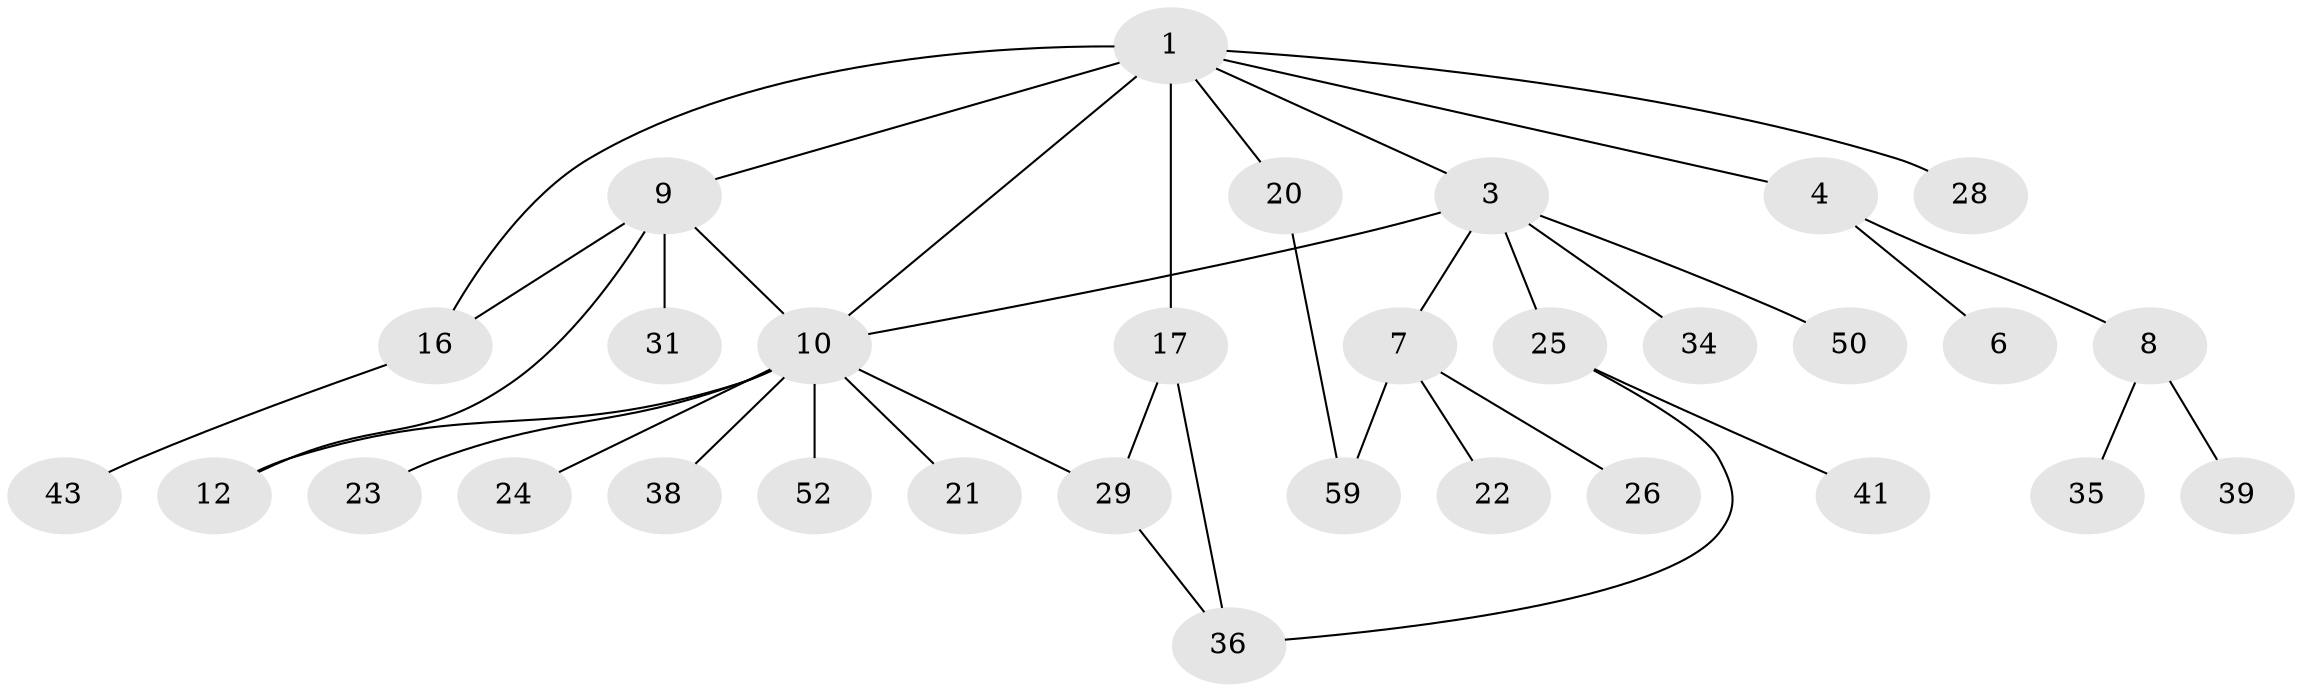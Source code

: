// original degree distribution, {6: 0.03225806451612903, 3: 0.20967741935483872, 7: 0.03225806451612903, 4: 0.0967741935483871, 2: 0.25806451612903225, 1: 0.3709677419354839}
// Generated by graph-tools (version 1.1) at 2025/13/03/09/25 04:13:28]
// undirected, 31 vertices, 38 edges
graph export_dot {
graph [start="1"]
  node [color=gray90,style=filled];
  1 [super="+53+5+2"];
  3 [super="+46"];
  4 [super="+55"];
  6 [super="+58"];
  7 [super="+33+19"];
  8;
  9 [super="+13"];
  10 [super="+14+11"];
  12;
  16;
  17 [super="+30+18+44"];
  20;
  21 [super="+61"];
  22;
  23 [super="+51+37"];
  24 [super="+48"];
  25;
  26;
  28 [super="+45"];
  29 [super="+56"];
  31;
  34;
  35 [super="+49"];
  36 [super="+60+57"];
  38;
  39;
  41;
  43;
  50 [super="+54"];
  52;
  59;
  1 -- 3;
  1 -- 4;
  1 -- 28;
  1 -- 17 [weight=2];
  1 -- 10;
  1 -- 9;
  1 -- 16;
  1 -- 20;
  3 -- 7;
  3 -- 10;
  3 -- 25;
  3 -- 34;
  3 -- 50;
  4 -- 6;
  4 -- 8;
  7 -- 22;
  7 -- 26;
  7 -- 59;
  8 -- 35;
  8 -- 39;
  9 -- 16;
  9 -- 12;
  9 -- 31;
  9 -- 10;
  10 -- 12;
  10 -- 52;
  10 -- 23;
  10 -- 21;
  10 -- 38;
  10 -- 24;
  10 -- 29;
  16 -- 43;
  17 -- 29 [weight=2];
  17 -- 36 [weight=2];
  20 -- 59;
  25 -- 36;
  25 -- 41;
  29 -- 36;
}
